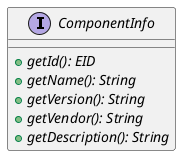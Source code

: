 @startuml

    interface ComponentInfo [[ComponentInfo.html]] {
        {abstract} +getId(): EID
        {abstract} +getName(): String
        {abstract} +getVersion(): String
        {abstract} +getVendor(): String
        {abstract} +getDescription(): String
    }

@enduml
